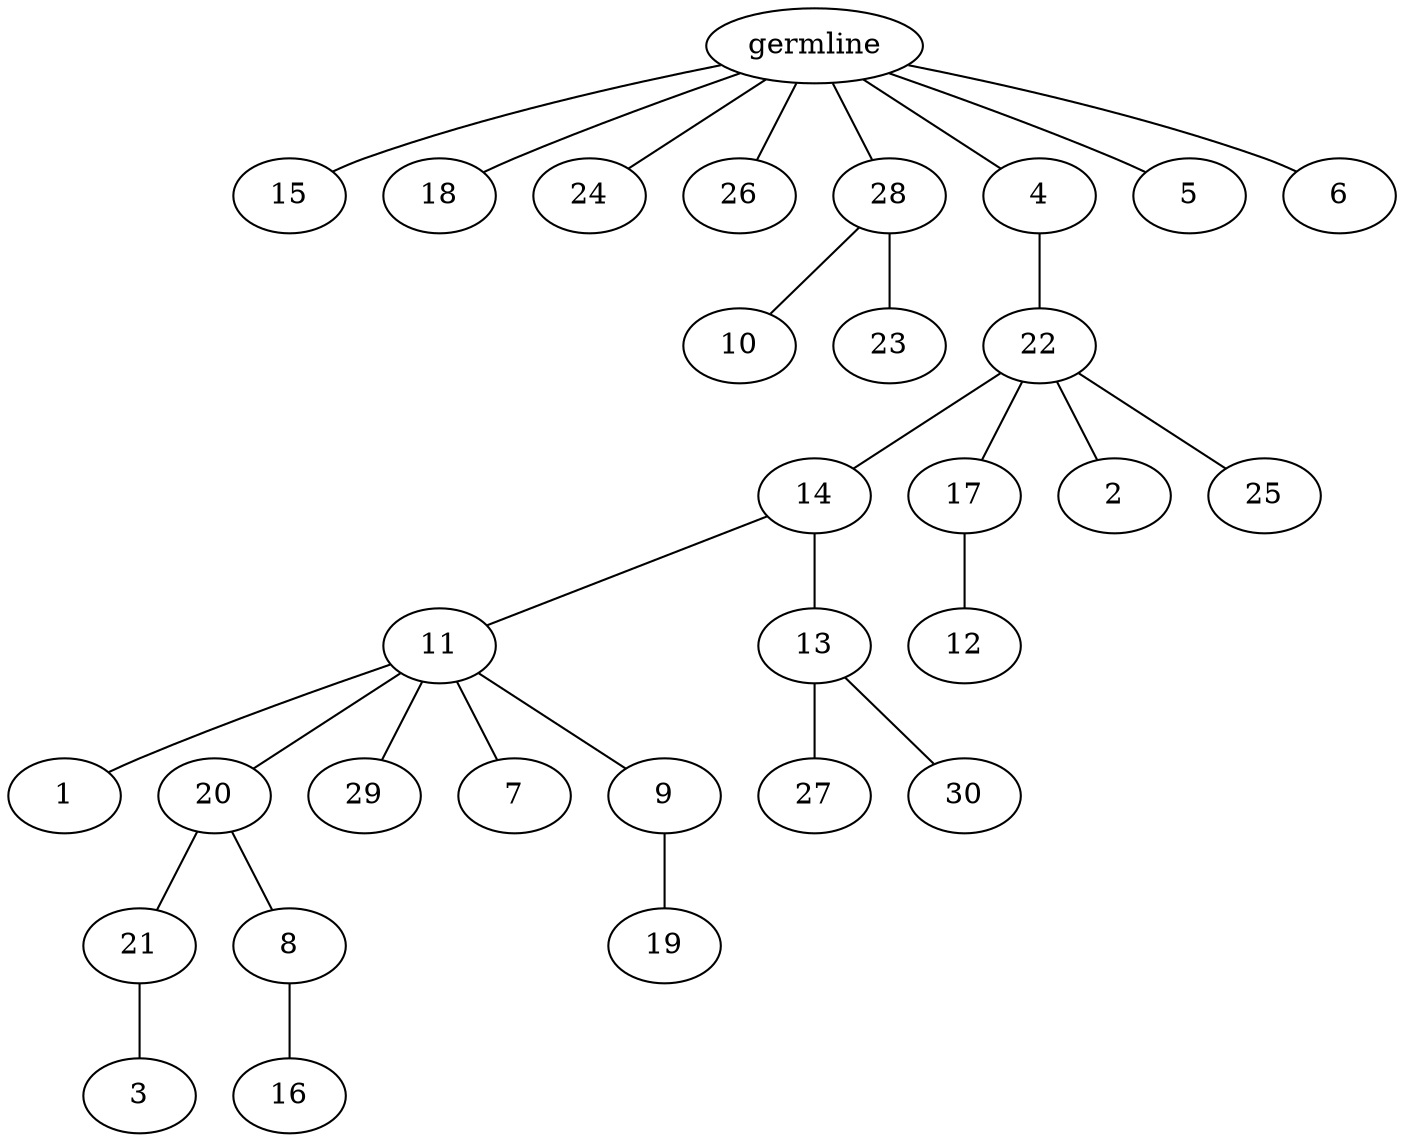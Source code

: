graph tree {
    "140562847027792" [label="germline"];
    "140562853092608" [label="15"];
    "140562853092176" [label="18"];
    "140562853091408" [label="24"];
    "140562853091264" [label="26"];
    "140562853092800" [label="28"];
    "140562842303552" [label="10"];
    "140562842303840" [label="23"];
    "140562853091168" [label="4"];
    "140562842304128" [label="22"];
    "140562842303792" [label="14"];
    "140562842303024" [label="11"];
    "140562842301248" [label="1"];
    "140562842301008" [label="20"];
    "140562842302016" [label="21"];
    "140562842302064" [label="3"];
    "140562842301920" [label="8"];
    "140562842302544" [label="16"];
    "140562842302256" [label="29"];
    "140562842301536" [label="7"];
    "140562842302496" [label="9"];
    "140562842302208" [label="19"];
    "140562842302352" [label="13"];
    "140562842303168" [label="27"];
    "140562842302304" [label="30"];
    "140562842303648" [label="17"];
    "140562845258608" [label="12"];
    "140562842304032" [label="2"];
    "140562842302880" [label="25"];
    "140562842304416" [label="5"];
    "140562842303456" [label="6"];
    "140562847027792" -- "140562853092608";
    "140562847027792" -- "140562853092176";
    "140562847027792" -- "140562853091408";
    "140562847027792" -- "140562853091264";
    "140562847027792" -- "140562853092800";
    "140562847027792" -- "140562853091168";
    "140562847027792" -- "140562842304416";
    "140562847027792" -- "140562842303456";
    "140562853092800" -- "140562842303552";
    "140562853092800" -- "140562842303840";
    "140562853091168" -- "140562842304128";
    "140562842304128" -- "140562842303792";
    "140562842304128" -- "140562842303648";
    "140562842304128" -- "140562842304032";
    "140562842304128" -- "140562842302880";
    "140562842303792" -- "140562842303024";
    "140562842303792" -- "140562842302352";
    "140562842303024" -- "140562842301248";
    "140562842303024" -- "140562842301008";
    "140562842303024" -- "140562842302256";
    "140562842303024" -- "140562842301536";
    "140562842303024" -- "140562842302496";
    "140562842301008" -- "140562842302016";
    "140562842301008" -- "140562842301920";
    "140562842302016" -- "140562842302064";
    "140562842301920" -- "140562842302544";
    "140562842302496" -- "140562842302208";
    "140562842302352" -- "140562842303168";
    "140562842302352" -- "140562842302304";
    "140562842303648" -- "140562845258608";
}
